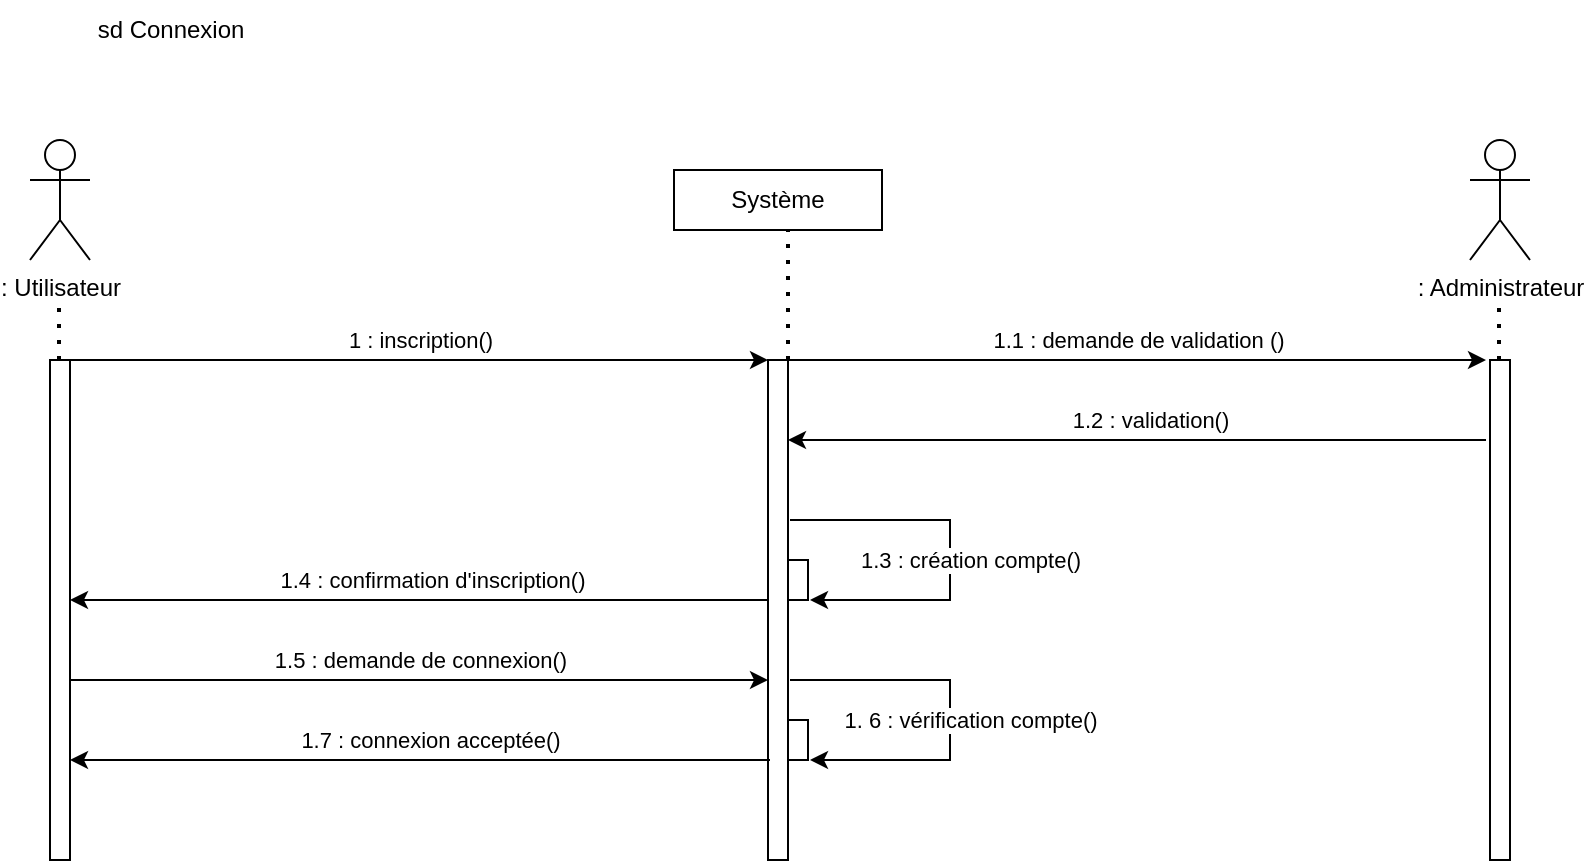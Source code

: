 <mxfile version="21.3.7" type="device">
  <diagram name="Page-1" id="tzQITGD-KAaS58YVqhrc">
    <mxGraphModel dx="1437" dy="1126" grid="1" gridSize="10" guides="1" tooltips="1" connect="1" arrows="1" fold="1" page="1" pageScale="1" pageWidth="827" pageHeight="1169" math="0" shadow="0">
      <root>
        <mxCell id="0" />
        <mxCell id="1" parent="0" />
        <mxCell id="eHgLXqpAeeJmSoNgKmg_-1" value="Système" style="rounded=0;whiteSpace=wrap;html=1;" parent="1" vertex="1">
          <mxGeometry x="352" y="105" width="104" height="30" as="geometry" />
        </mxCell>
        <mxCell id="eHgLXqpAeeJmSoNgKmg_-2" value=": Utilisateur" style="shape=umlActor;verticalLabelPosition=bottom;verticalAlign=top;html=1;outlineConnect=0;" parent="1" vertex="1">
          <mxGeometry x="30" y="90" width="30" height="60" as="geometry" />
        </mxCell>
        <mxCell id="eHgLXqpAeeJmSoNgKmg_-5" value="" style="endArrow=classic;html=1;rounded=0;" parent="1" edge="1">
          <mxGeometry relative="1" as="geometry">
            <mxPoint x="50" y="200" as="sourcePoint" />
            <mxPoint x="399" y="200" as="targetPoint" />
            <Array as="points">
              <mxPoint x="120" y="200" />
              <mxPoint x="170" y="200" />
            </Array>
          </mxGeometry>
        </mxCell>
        <mxCell id="eHgLXqpAeeJmSoNgKmg_-6" value="1 : inscription()" style="edgeLabel;resizable=0;html=1;align=center;verticalAlign=middle;" parent="eHgLXqpAeeJmSoNgKmg_-5" connectable="0" vertex="1">
          <mxGeometry relative="1" as="geometry">
            <mxPoint y="-10" as="offset" />
          </mxGeometry>
        </mxCell>
        <mxCell id="eHgLXqpAeeJmSoNgKmg_-7" value="" style="html=1;points=[];perimeter=orthogonalPerimeter;outlineConnect=0;targetShapes=umlLifeline;portConstraint=eastwest;newEdgeStyle={&quot;edgeStyle&quot;:&quot;elbowEdgeStyle&quot;,&quot;elbow&quot;:&quot;vertical&quot;,&quot;curved&quot;:0,&quot;rounded&quot;:0};" parent="1" vertex="1">
          <mxGeometry x="40" y="200" width="10" height="250" as="geometry" />
        </mxCell>
        <mxCell id="eHgLXqpAeeJmSoNgKmg_-8" value="" style="html=1;points=[];perimeter=orthogonalPerimeter;outlineConnect=0;targetShapes=umlLifeline;portConstraint=eastwest;newEdgeStyle={&quot;edgeStyle&quot;:&quot;elbowEdgeStyle&quot;,&quot;elbow&quot;:&quot;vertical&quot;,&quot;curved&quot;:0,&quot;rounded&quot;:0};" parent="1" vertex="1">
          <mxGeometry x="399" y="200" width="10" height="250" as="geometry" />
        </mxCell>
        <mxCell id="eHgLXqpAeeJmSoNgKmg_-9" value="" style="endArrow=classic;html=1;rounded=0;" parent="1" edge="1">
          <mxGeometry relative="1" as="geometry">
            <mxPoint x="50" y="360" as="sourcePoint" />
            <mxPoint x="399" y="360" as="targetPoint" />
            <Array as="points">
              <mxPoint x="120" y="360" />
              <mxPoint x="170" y="360" />
            </Array>
          </mxGeometry>
        </mxCell>
        <mxCell id="eHgLXqpAeeJmSoNgKmg_-10" value="1.5 : demande de connexion()" style="edgeLabel;resizable=0;html=1;align=center;verticalAlign=middle;" parent="eHgLXqpAeeJmSoNgKmg_-9" connectable="0" vertex="1">
          <mxGeometry relative="1" as="geometry">
            <mxPoint y="-10" as="offset" />
          </mxGeometry>
        </mxCell>
        <mxCell id="eHgLXqpAeeJmSoNgKmg_-11" value="" style="html=1;points=[];perimeter=orthogonalPerimeter;outlineConnect=0;targetShapes=umlLifeline;portConstraint=eastwest;newEdgeStyle={&quot;edgeStyle&quot;:&quot;elbowEdgeStyle&quot;,&quot;elbow&quot;:&quot;vertical&quot;,&quot;curved&quot;:0,&quot;rounded&quot;:0};" parent="1" vertex="1">
          <mxGeometry x="409" y="380" width="10" height="20" as="geometry" />
        </mxCell>
        <mxCell id="eHgLXqpAeeJmSoNgKmg_-23" value="" style="endArrow=classic;html=1;rounded=0;" parent="1" edge="1">
          <mxGeometry relative="1" as="geometry">
            <mxPoint x="410" y="360" as="sourcePoint" />
            <mxPoint x="420" y="400" as="targetPoint" />
            <Array as="points">
              <mxPoint x="490" y="360" />
              <mxPoint x="490" y="400" />
            </Array>
          </mxGeometry>
        </mxCell>
        <mxCell id="eHgLXqpAeeJmSoNgKmg_-24" value="1. 6 : vérification compte()" style="edgeLabel;resizable=0;html=1;align=center;verticalAlign=middle;" parent="eHgLXqpAeeJmSoNgKmg_-23" connectable="0" vertex="1">
          <mxGeometry relative="1" as="geometry">
            <mxPoint x="10" y="5" as="offset" />
          </mxGeometry>
        </mxCell>
        <mxCell id="eHgLXqpAeeJmSoNgKmg_-39" value="sd Connexion" style="text;html=1;align=center;verticalAlign=middle;resizable=0;points=[];autosize=1;strokeColor=none;fillColor=none;" parent="1" vertex="1">
          <mxGeometry x="50" y="20" width="100" height="30" as="geometry" />
        </mxCell>
        <mxCell id="eHgLXqpAeeJmSoNgKmg_-40" value="" style="endArrow=none;dashed=1;html=1;dashPattern=1 3;strokeWidth=2;rounded=0;" parent="1" source="eHgLXqpAeeJmSoNgKmg_-8" edge="1">
          <mxGeometry width="50" height="50" relative="1" as="geometry">
            <mxPoint x="359" y="185" as="sourcePoint" />
            <mxPoint x="409" y="135" as="targetPoint" />
          </mxGeometry>
        </mxCell>
        <mxCell id="eHgLXqpAeeJmSoNgKmg_-42" value="" style="endArrow=none;dashed=1;html=1;dashPattern=1 3;strokeWidth=2;rounded=0;" parent="1" edge="1">
          <mxGeometry width="50" height="50" relative="1" as="geometry">
            <mxPoint x="44.5" y="200" as="sourcePoint" />
            <mxPoint x="44.5" y="170" as="targetPoint" />
          </mxGeometry>
        </mxCell>
        <mxCell id="du5Uy9XcScP242ZGjxqg-3" value="" style="endArrow=classic;html=1;rounded=0;" parent="1" target="eHgLXqpAeeJmSoNgKmg_-7" edge="1">
          <mxGeometry relative="1" as="geometry">
            <mxPoint x="260" y="400" as="sourcePoint" />
            <mxPoint x="60" y="400" as="targetPoint" />
            <Array as="points">
              <mxPoint x="330" y="400" />
              <mxPoint x="400" y="400" />
            </Array>
          </mxGeometry>
        </mxCell>
        <mxCell id="du5Uy9XcScP242ZGjxqg-4" value="1.7 : connexion acceptée()" style="edgeLabel;resizable=0;html=1;align=center;verticalAlign=middle;" parent="du5Uy9XcScP242ZGjxqg-3" connectable="0" vertex="1">
          <mxGeometry relative="1" as="geometry">
            <mxPoint x="-65" y="-10" as="offset" />
          </mxGeometry>
        </mxCell>
        <mxCell id="du5Uy9XcScP242ZGjxqg-7" value="" style="endArrow=classic;html=1;rounded=0;" parent="1" edge="1">
          <mxGeometry relative="1" as="geometry">
            <mxPoint x="279" y="320" as="sourcePoint" />
            <mxPoint x="50" y="320" as="targetPoint" />
            <Array as="points">
              <mxPoint x="349" y="320" />
              <mxPoint x="399" y="320" />
            </Array>
          </mxGeometry>
        </mxCell>
        <mxCell id="du5Uy9XcScP242ZGjxqg-8" value="1.4 : confirmation d&#39;inscription()" style="edgeLabel;resizable=0;html=1;align=center;verticalAlign=middle;" parent="du5Uy9XcScP242ZGjxqg-7" connectable="0" vertex="1">
          <mxGeometry relative="1" as="geometry">
            <mxPoint x="-54" y="-10" as="offset" />
          </mxGeometry>
        </mxCell>
        <mxCell id="du5Uy9XcScP242ZGjxqg-9" value="" style="html=1;points=[];perimeter=orthogonalPerimeter;outlineConnect=0;targetShapes=umlLifeline;portConstraint=eastwest;newEdgeStyle={&quot;edgeStyle&quot;:&quot;elbowEdgeStyle&quot;,&quot;elbow&quot;:&quot;vertical&quot;,&quot;curved&quot;:0,&quot;rounded&quot;:0};" parent="1" vertex="1">
          <mxGeometry x="409" y="300" width="10" height="20" as="geometry" />
        </mxCell>
        <mxCell id="du5Uy9XcScP242ZGjxqg-10" value="" style="endArrow=classic;html=1;rounded=0;" parent="1" edge="1">
          <mxGeometry relative="1" as="geometry">
            <mxPoint x="410" y="280" as="sourcePoint" />
            <mxPoint x="420" y="320" as="targetPoint" />
            <Array as="points">
              <mxPoint x="490" y="280" />
              <mxPoint x="490" y="320" />
            </Array>
          </mxGeometry>
        </mxCell>
        <mxCell id="du5Uy9XcScP242ZGjxqg-11" value="1.3 : création compte()" style="edgeLabel;resizable=0;html=1;align=center;verticalAlign=middle;" parent="du5Uy9XcScP242ZGjxqg-10" connectable="0" vertex="1">
          <mxGeometry relative="1" as="geometry">
            <mxPoint x="10" y="5" as="offset" />
          </mxGeometry>
        </mxCell>
        <mxCell id="sj6ArJCaqp03CN1w2id--2" value="" style="endArrow=classic;html=1;rounded=0;" edge="1" parent="1">
          <mxGeometry relative="1" as="geometry">
            <mxPoint x="409" y="200" as="sourcePoint" />
            <mxPoint x="758" y="200" as="targetPoint" />
            <Array as="points">
              <mxPoint x="479" y="200" />
              <mxPoint x="529" y="200" />
            </Array>
          </mxGeometry>
        </mxCell>
        <mxCell id="sj6ArJCaqp03CN1w2id--3" value="1.1 : demande de validation ()" style="edgeLabel;resizable=0;html=1;align=center;verticalAlign=middle;" connectable="0" vertex="1" parent="sj6ArJCaqp03CN1w2id--2">
          <mxGeometry relative="1" as="geometry">
            <mxPoint y="-10" as="offset" />
          </mxGeometry>
        </mxCell>
        <mxCell id="sj6ArJCaqp03CN1w2id--4" value="" style="html=1;points=[];perimeter=orthogonalPerimeter;outlineConnect=0;targetShapes=umlLifeline;portConstraint=eastwest;newEdgeStyle={&quot;edgeStyle&quot;:&quot;elbowEdgeStyle&quot;,&quot;elbow&quot;:&quot;vertical&quot;,&quot;curved&quot;:0,&quot;rounded&quot;:0};" vertex="1" parent="1">
          <mxGeometry x="760" y="200" width="10" height="250" as="geometry" />
        </mxCell>
        <mxCell id="sj6ArJCaqp03CN1w2id--5" value="" style="endArrow=classic;html=1;rounded=0;" edge="1" parent="1">
          <mxGeometry relative="1" as="geometry">
            <mxPoint x="638" y="240" as="sourcePoint" />
            <mxPoint x="409" y="240" as="targetPoint" />
            <Array as="points">
              <mxPoint x="708" y="240" />
              <mxPoint x="758" y="240" />
            </Array>
          </mxGeometry>
        </mxCell>
        <mxCell id="sj6ArJCaqp03CN1w2id--6" value="1.2 : validation()" style="edgeLabel;resizable=0;html=1;align=center;verticalAlign=middle;" connectable="0" vertex="1" parent="sj6ArJCaqp03CN1w2id--5">
          <mxGeometry relative="1" as="geometry">
            <mxPoint x="-54" y="-10" as="offset" />
          </mxGeometry>
        </mxCell>
        <mxCell id="sj6ArJCaqp03CN1w2id--9" value=": Administrateur" style="shape=umlActor;verticalLabelPosition=bottom;verticalAlign=top;html=1;outlineConnect=0;" vertex="1" parent="1">
          <mxGeometry x="750" y="90" width="30" height="60" as="geometry" />
        </mxCell>
        <mxCell id="sj6ArJCaqp03CN1w2id--11" value="" style="endArrow=none;dashed=1;html=1;dashPattern=1 3;strokeWidth=2;rounded=0;" edge="1" parent="1">
          <mxGeometry width="50" height="50" relative="1" as="geometry">
            <mxPoint x="764.5" y="200" as="sourcePoint" />
            <mxPoint x="764.5" y="170" as="targetPoint" />
          </mxGeometry>
        </mxCell>
      </root>
    </mxGraphModel>
  </diagram>
</mxfile>
